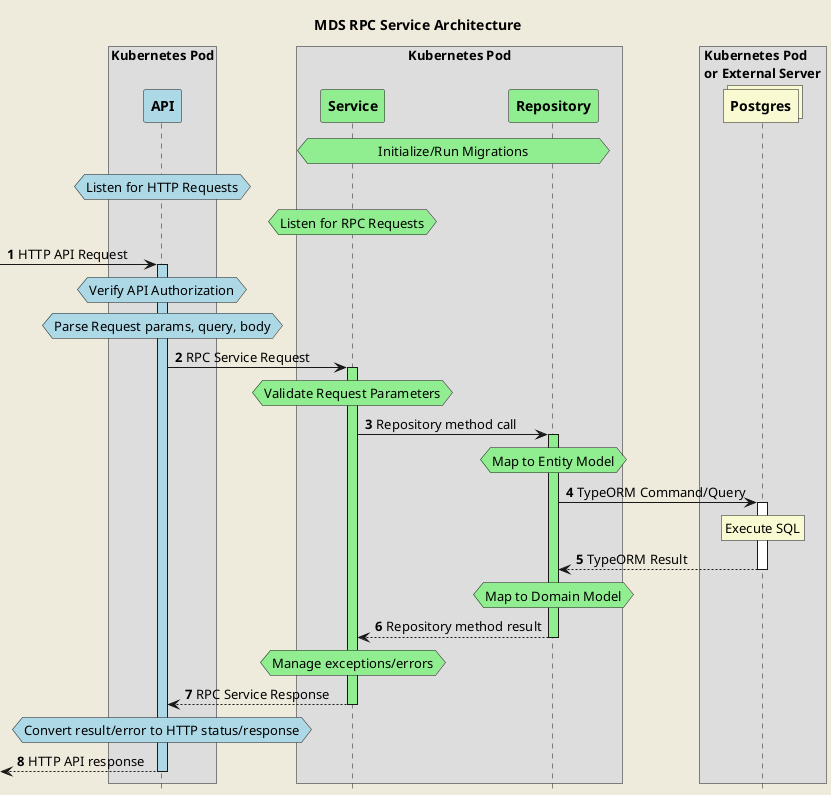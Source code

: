 @startuml MDS RPC Service Architecture
skinparam backgroundColor #EEEBDC
skinparam ParticipantPadding 20
skinparam BoxPadding 10
autonumber
hide footbox
title MDS RPC Service Architecture
box Kubernetes Pod
participant "**API**" as API #LightBlue
endbox
box Kubernetes Pod
participant "**Service**"  as Service #LightGreen
participant "**Repository**" as Repository #LightGreen
endbox
box Kubernetes Pod\nor External Server
collections "**Postgres**" as DB #LightGoldenRodYellow
hnote over Service,Repository #LightGreen: Initialize/Run Migrations
hnote over API #LightBlue: Listen for HTTP Requests
hnote over Service #LightGreen: Listen for RPC Requests
[->API ++ #LightBlue: HTTP API Request
hnote over API #LightBlue: Verify API Authorization
hnote over API #LightBlue: Parse Request params, query, body
API->Service ++ #LightGreen: RPC Service Request
hnote over Service #LightGreen: Validate Request Parameters
Service->Repository ++ #LightGreen: Repository method call
hnote over Repository #LightGreen: Map to Entity Model
Repository->DB ++: TypeORM Command/Query
rnote over DB #LightGoldenRodYellow: Execute SQL
return TypeORM Result
hnote over Repository #LightGreen: Map to Domain Model
return Repository method result
hnote over Service #LightGreen: Manage exceptions/errors
return RPC Service Response
hnote over API #LightBlue: Convert result/error to HTTP status/response
return HTTP API response
@enduml